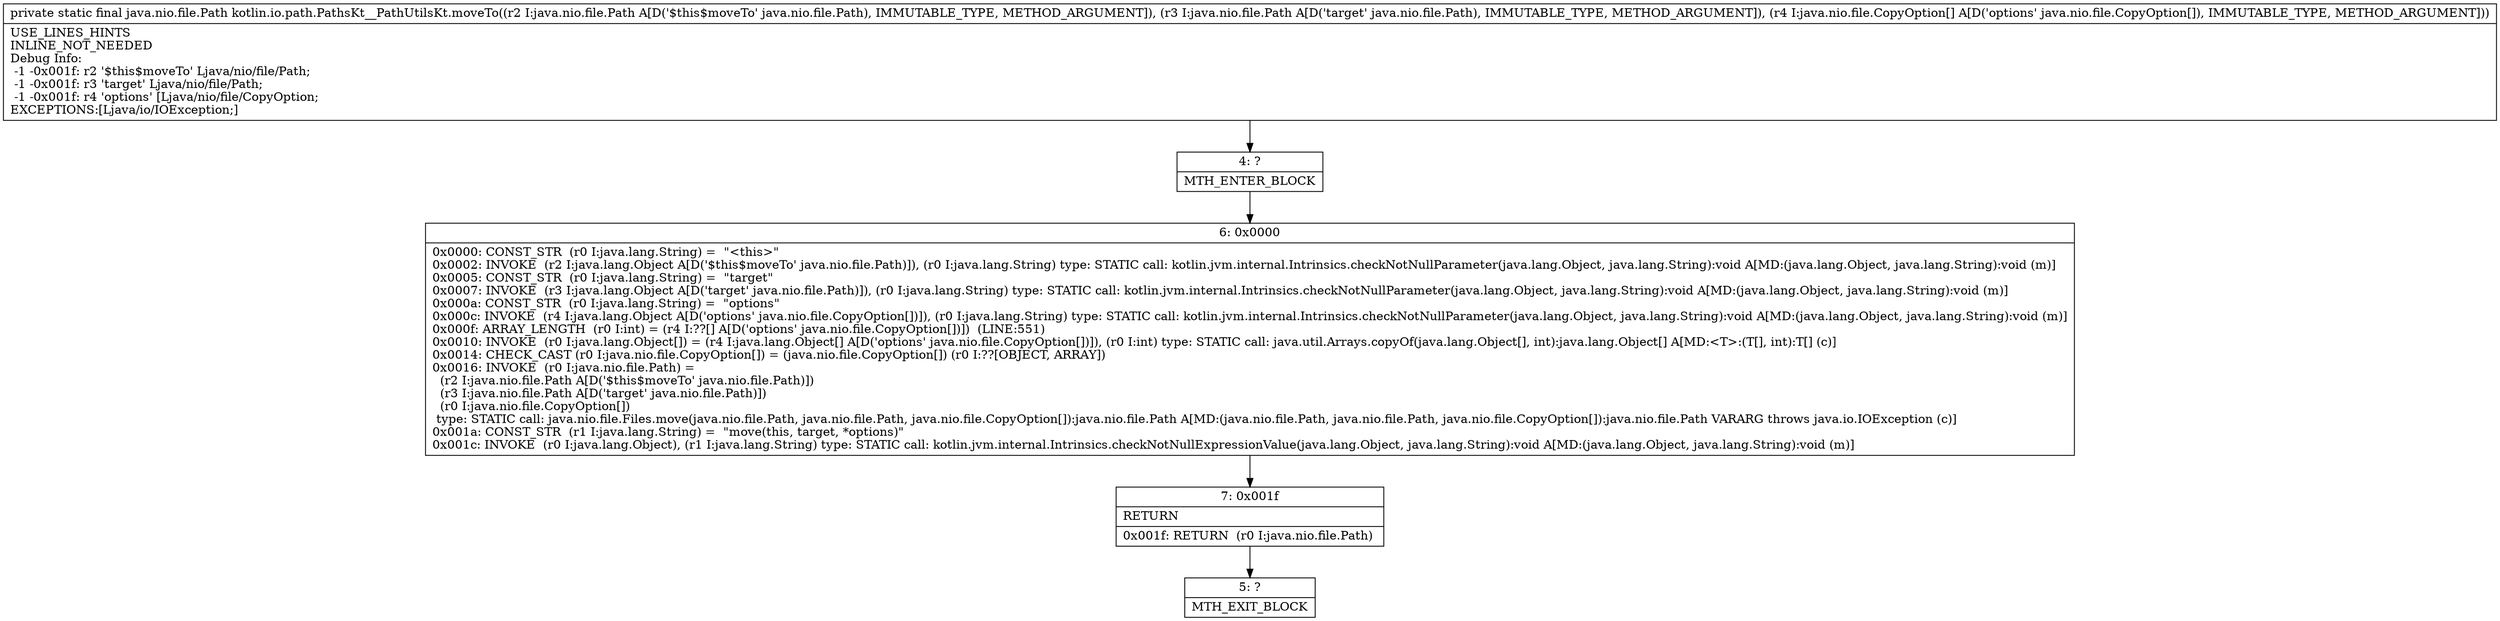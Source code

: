 digraph "CFG forkotlin.io.path.PathsKt__PathUtilsKt.moveTo(Ljava\/nio\/file\/Path;Ljava\/nio\/file\/Path;[Ljava\/nio\/file\/CopyOption;)Ljava\/nio\/file\/Path;" {
Node_4 [shape=record,label="{4\:\ ?|MTH_ENTER_BLOCK\l}"];
Node_6 [shape=record,label="{6\:\ 0x0000|0x0000: CONST_STR  (r0 I:java.lang.String) =  \"\<this\>\" \l0x0002: INVOKE  (r2 I:java.lang.Object A[D('$this$moveTo' java.nio.file.Path)]), (r0 I:java.lang.String) type: STATIC call: kotlin.jvm.internal.Intrinsics.checkNotNullParameter(java.lang.Object, java.lang.String):void A[MD:(java.lang.Object, java.lang.String):void (m)]\l0x0005: CONST_STR  (r0 I:java.lang.String) =  \"target\" \l0x0007: INVOKE  (r3 I:java.lang.Object A[D('target' java.nio.file.Path)]), (r0 I:java.lang.String) type: STATIC call: kotlin.jvm.internal.Intrinsics.checkNotNullParameter(java.lang.Object, java.lang.String):void A[MD:(java.lang.Object, java.lang.String):void (m)]\l0x000a: CONST_STR  (r0 I:java.lang.String) =  \"options\" \l0x000c: INVOKE  (r4 I:java.lang.Object A[D('options' java.nio.file.CopyOption[])]), (r0 I:java.lang.String) type: STATIC call: kotlin.jvm.internal.Intrinsics.checkNotNullParameter(java.lang.Object, java.lang.String):void A[MD:(java.lang.Object, java.lang.String):void (m)]\l0x000f: ARRAY_LENGTH  (r0 I:int) = (r4 I:??[] A[D('options' java.nio.file.CopyOption[])])  (LINE:551)\l0x0010: INVOKE  (r0 I:java.lang.Object[]) = (r4 I:java.lang.Object[] A[D('options' java.nio.file.CopyOption[])]), (r0 I:int) type: STATIC call: java.util.Arrays.copyOf(java.lang.Object[], int):java.lang.Object[] A[MD:\<T\>:(T[], int):T[] (c)]\l0x0014: CHECK_CAST (r0 I:java.nio.file.CopyOption[]) = (java.nio.file.CopyOption[]) (r0 I:??[OBJECT, ARRAY]) \l0x0016: INVOKE  (r0 I:java.nio.file.Path) = \l  (r2 I:java.nio.file.Path A[D('$this$moveTo' java.nio.file.Path)])\l  (r3 I:java.nio.file.Path A[D('target' java.nio.file.Path)])\l  (r0 I:java.nio.file.CopyOption[])\l type: STATIC call: java.nio.file.Files.move(java.nio.file.Path, java.nio.file.Path, java.nio.file.CopyOption[]):java.nio.file.Path A[MD:(java.nio.file.Path, java.nio.file.Path, java.nio.file.CopyOption[]):java.nio.file.Path VARARG throws java.io.IOException (c)]\l0x001a: CONST_STR  (r1 I:java.lang.String) =  \"move(this, target, *options)\" \l0x001c: INVOKE  (r0 I:java.lang.Object), (r1 I:java.lang.String) type: STATIC call: kotlin.jvm.internal.Intrinsics.checkNotNullExpressionValue(java.lang.Object, java.lang.String):void A[MD:(java.lang.Object, java.lang.String):void (m)]\l}"];
Node_7 [shape=record,label="{7\:\ 0x001f|RETURN\l|0x001f: RETURN  (r0 I:java.nio.file.Path) \l}"];
Node_5 [shape=record,label="{5\:\ ?|MTH_EXIT_BLOCK\l}"];
MethodNode[shape=record,label="{private static final java.nio.file.Path kotlin.io.path.PathsKt__PathUtilsKt.moveTo((r2 I:java.nio.file.Path A[D('$this$moveTo' java.nio.file.Path), IMMUTABLE_TYPE, METHOD_ARGUMENT]), (r3 I:java.nio.file.Path A[D('target' java.nio.file.Path), IMMUTABLE_TYPE, METHOD_ARGUMENT]), (r4 I:java.nio.file.CopyOption[] A[D('options' java.nio.file.CopyOption[]), IMMUTABLE_TYPE, METHOD_ARGUMENT]))  | USE_LINES_HINTS\lINLINE_NOT_NEEDED\lDebug Info:\l  \-1 \-0x001f: r2 '$this$moveTo' Ljava\/nio\/file\/Path;\l  \-1 \-0x001f: r3 'target' Ljava\/nio\/file\/Path;\l  \-1 \-0x001f: r4 'options' [Ljava\/nio\/file\/CopyOption;\lEXCEPTIONS:[Ljava\/io\/IOException;]\l}"];
MethodNode -> Node_4;Node_4 -> Node_6;
Node_6 -> Node_7;
Node_7 -> Node_5;
}


